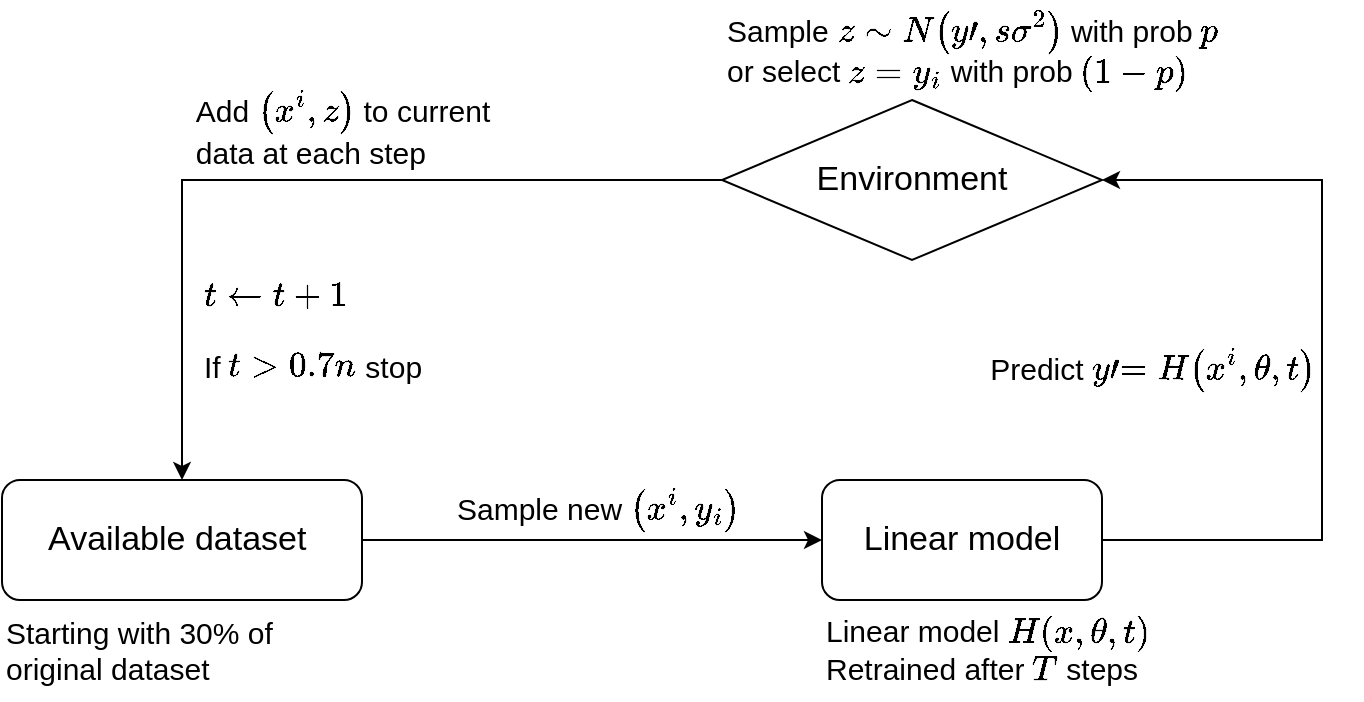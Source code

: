 <mxfile version="21.2.3" type="device">
  <diagram name="Страница 1" id="igfU8gLaWjbq7Pzlw07u">
    <mxGraphModel dx="954" dy="623" grid="1" gridSize="10" guides="1" tooltips="1" connect="1" arrows="1" fold="1" page="1" pageScale="1" pageWidth="827" pageHeight="1169" math="1" shadow="0">
      <root>
        <mxCell id="0" />
        <mxCell id="1" parent="0" />
        <mxCell id="_CXX0PR6HLglEDPucWaO-19" style="edgeStyle=orthogonalEdgeStyle;rounded=0;orthogonalLoop=1;jettySize=auto;html=1;exitX=1;exitY=0.5;exitDx=0;exitDy=0;entryX=0;entryY=0.5;entryDx=0;entryDy=0;" parent="1" source="_CXX0PR6HLglEDPucWaO-4" target="_CXX0PR6HLglEDPucWaO-8" edge="1">
          <mxGeometry relative="1" as="geometry" />
        </mxCell>
        <mxCell id="_CXX0PR6HLglEDPucWaO-4" value="&lt;font style=&quot;font-size: 17px;&quot;&gt;Available dataset&amp;nbsp;&lt;/font&gt;" style="rounded=1;whiteSpace=wrap;html=1;" parent="1" vertex="1">
          <mxGeometry x="40" y="350" width="180" height="60" as="geometry" />
        </mxCell>
        <mxCell id="_CXX0PR6HLglEDPucWaO-5" value="&lt;font style=&quot;font-size: 15px;&quot;&gt;Starting with 30% of&lt;br&gt;original dataset&lt;/font&gt;" style="text;html=1;align=left;verticalAlign=middle;resizable=0;points=[];autosize=1;strokeColor=none;fillColor=none;" parent="1" vertex="1">
          <mxGeometry x="40" y="410" width="160" height="50" as="geometry" />
        </mxCell>
        <mxCell id="_CXX0PR6HLglEDPucWaO-7" value="&lt;font style=&quot;font-size: 15px;&quot;&gt;Sample new `(x^i, y_i)`&amp;nbsp;&lt;/font&gt;" style="text;html=1;align=center;verticalAlign=middle;resizable=0;points=[];autosize=1;strokeColor=none;fillColor=none;" parent="1" vertex="1">
          <mxGeometry x="250" y="350" width="180" height="30" as="geometry" />
        </mxCell>
        <mxCell id="_CXX0PR6HLglEDPucWaO-9" style="edgeStyle=orthogonalEdgeStyle;rounded=0;orthogonalLoop=1;jettySize=auto;html=1;exitX=1;exitY=0.5;exitDx=0;exitDy=0;entryX=1;entryY=0.5;entryDx=0;entryDy=0;" parent="1" source="_CXX0PR6HLglEDPucWaO-8" target="_CXX0PR6HLglEDPucWaO-14" edge="1">
          <mxGeometry relative="1" as="geometry">
            <mxPoint x="550" y="140" as="targetPoint" />
            <Array as="points">
              <mxPoint x="700" y="380" />
              <mxPoint x="700" y="200" />
            </Array>
          </mxGeometry>
        </mxCell>
        <mxCell id="_CXX0PR6HLglEDPucWaO-8" value="&lt;font style=&quot;font-size: 17px;&quot;&gt;Linear model&lt;/font&gt;" style="rounded=1;whiteSpace=wrap;html=1;" parent="1" vertex="1">
          <mxGeometry x="450" y="350" width="140" height="60" as="geometry" />
        </mxCell>
        <mxCell id="_CXX0PR6HLglEDPucWaO-12" value="&lt;font style=&quot;font-size: 15px;&quot;&gt;Predict `y&#39; = H(x^i, \theta, t)`&lt;br&gt;&lt;/font&gt;" style="text;html=1;align=center;verticalAlign=middle;resizable=0;points=[];autosize=1;strokeColor=none;fillColor=none;" parent="1" vertex="1">
          <mxGeometry x="510" y="280" width="210" height="30" as="geometry" />
        </mxCell>
        <mxCell id="_CXX0PR6HLglEDPucWaO-21" style="edgeStyle=orthogonalEdgeStyle;rounded=0;orthogonalLoop=1;jettySize=auto;html=1;exitX=0;exitY=0.5;exitDx=0;exitDy=0;" parent="1" source="_CXX0PR6HLglEDPucWaO-14" edge="1">
          <mxGeometry relative="1" as="geometry">
            <mxPoint x="130" y="350" as="targetPoint" />
            <Array as="points">
              <mxPoint x="130" y="200" />
              <mxPoint x="130" y="350" />
            </Array>
          </mxGeometry>
        </mxCell>
        <mxCell id="_CXX0PR6HLglEDPucWaO-14" value="&lt;font style=&quot;font-size: 17px;&quot;&gt;Environment&lt;/font&gt;" style="rhombus;whiteSpace=wrap;html=1;" parent="1" vertex="1">
          <mxGeometry x="400" y="160" width="190" height="80" as="geometry" />
        </mxCell>
        <mxCell id="_CXX0PR6HLglEDPucWaO-16" value="&lt;font style=&quot;font-size: 15px;&quot;&gt;Sample `z \sim N(y&#39;, s \sigma^2)` with prob `p`&lt;br&gt;&lt;/font&gt;&lt;div style=&quot;text-align: left; font-size: 15px;&quot;&gt;&lt;font style=&quot;font-size: 15px;&quot;&gt;or select `z = y_i` with prob `(1-p)`&lt;/font&gt;&lt;/div&gt;" style="text;html=1;align=center;verticalAlign=middle;resizable=0;points=[];autosize=1;strokeColor=none;fillColor=none;" parent="1" vertex="1">
          <mxGeometry x="360" y="110" width="330" height="50" as="geometry" />
        </mxCell>
        <mxCell id="_CXX0PR6HLglEDPucWaO-22" value="&lt;font style=&quot;font-size: 15px;&quot;&gt;Add `(x^i, z)` to current&lt;br&gt;&lt;/font&gt;&lt;div style=&quot;text-align: left; font-size: 15px;&quot;&gt;&lt;font style=&quot;font-size: 15px;&quot;&gt;data at each step&lt;/font&gt;&lt;/div&gt;" style="text;html=1;align=center;verticalAlign=middle;resizable=0;points=[];autosize=1;strokeColor=none;fillColor=none;" parent="1" vertex="1">
          <mxGeometry x="120" y="150" width="180" height="50" as="geometry" />
        </mxCell>
        <mxCell id="XAXBl_ANTsRE0CVsiFGp-1" value="&lt;font style=&quot;font-size: 15px;&quot;&gt;Linear model `H(x, \theta, t)`&lt;br&gt;&lt;/font&gt;&lt;div style=&quot;font-size: 15px;&quot;&gt;&lt;font style=&quot;font-size: 15px;&quot;&gt;Retrained after `T` steps&amp;nbsp;&lt;/font&gt;&lt;/div&gt;" style="text;html=1;align=left;verticalAlign=middle;resizable=0;points=[];autosize=1;strokeColor=none;fillColor=none;" parent="1" vertex="1">
          <mxGeometry x="450" y="410" width="210" height="50" as="geometry" />
        </mxCell>
        <mxCell id="XAXBl_ANTsRE0CVsiFGp-2" value="&lt;div style=&quot;text-align: left;&quot;&gt;&lt;span style=&quot;font-size: 15px;&quot;&gt;`t \leftarrow t+1`&lt;/span&gt;&lt;/div&gt;&lt;font&gt;&lt;div style=&quot;&quot;&gt;&lt;span style=&quot;font-size: 15px;&quot;&gt;&lt;br&gt;&lt;/span&gt;&lt;/div&gt;&lt;span style=&quot;font-size: 15px;&quot;&gt;&lt;div style=&quot;text-align: left;&quot;&gt;If `t &amp;gt; 0.7n` stop&lt;/div&gt;&lt;/span&gt;&lt;/font&gt;" style="text;html=1;align=center;verticalAlign=middle;resizable=0;points=[];autosize=1;strokeColor=none;fillColor=none;" parent="1" vertex="1">
          <mxGeometry x="130" y="240" width="130" height="70" as="geometry" />
        </mxCell>
      </root>
    </mxGraphModel>
  </diagram>
</mxfile>
